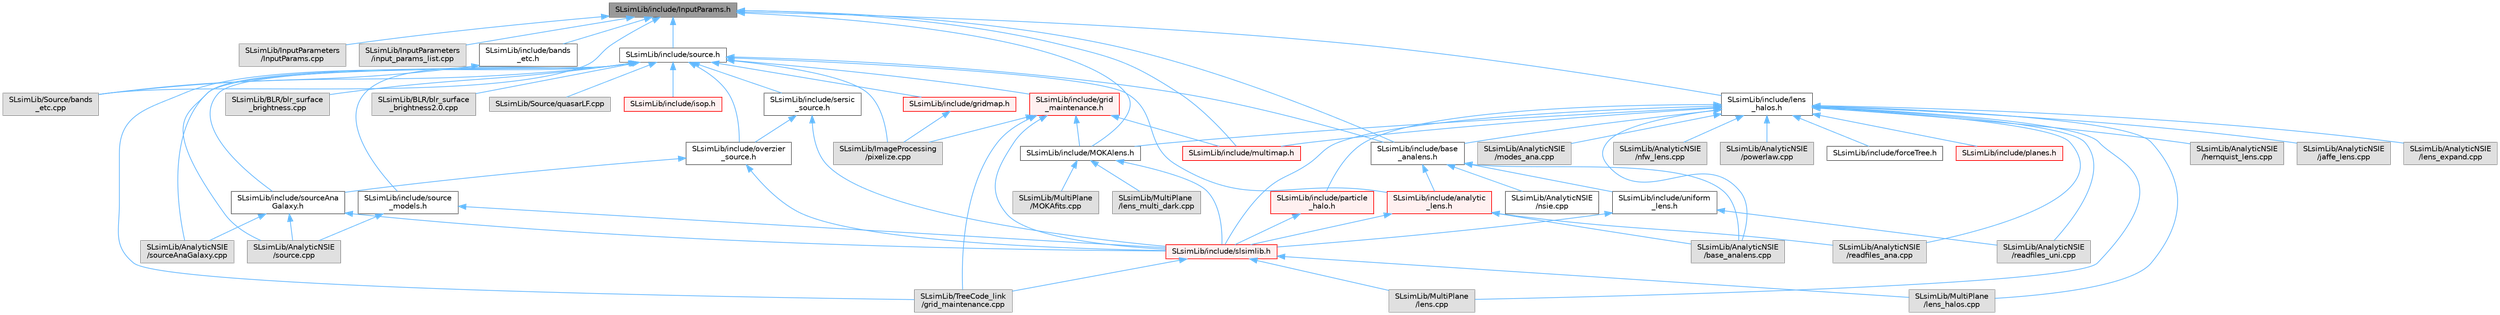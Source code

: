 digraph "SLsimLib/include/InputParams.h"
{
 // LATEX_PDF_SIZE
  bgcolor="transparent";
  edge [fontname=Helvetica,fontsize=10,labelfontname=Helvetica,labelfontsize=10];
  node [fontname=Helvetica,fontsize=10,shape=box,height=0.2,width=0.4];
  Node1 [id="Node000001",label="SLsimLib/include/InputParams.h",height=0.2,width=0.4,color="gray40", fillcolor="grey60", style="filled", fontcolor="black",tooltip=" "];
  Node1 -> Node2 [id="edge77_Node000001_Node000002",dir="back",color="steelblue1",style="solid",tooltip=" "];
  Node2 [id="Node000002",label="SLsimLib/InputParameters\l/InputParams.cpp",height=0.2,width=0.4,color="grey60", fillcolor="#E0E0E0", style="filled",tooltip=" "];
  Node1 -> Node3 [id="edge78_Node000001_Node000003",dir="back",color="steelblue1",style="solid",tooltip=" "];
  Node3 [id="Node000003",label="SLsimLib/InputParameters\l/input_params_list.cpp",height=0.2,width=0.4,color="grey60", fillcolor="#E0E0E0", style="filled",tooltip=" "];
  Node1 -> Node4 [id="edge79_Node000001_Node000004",dir="back",color="steelblue1",style="solid",tooltip=" "];
  Node4 [id="Node000004",label="SLsimLib/Source/bands\l_etc.cpp",height=0.2,width=0.4,color="grey60", fillcolor="#E0E0E0", style="filled",tooltip=" "];
  Node1 -> Node5 [id="edge80_Node000001_Node000005",dir="back",color="steelblue1",style="solid",tooltip=" "];
  Node5 [id="Node000005",label="SLsimLib/include/MOKAlens.h",height=0.2,width=0.4,color="grey40", fillcolor="white", style="filled",URL="$_m_o_k_alens_8h_source.html",tooltip=" "];
  Node5 -> Node6 [id="edge81_Node000005_Node000006",dir="back",color="steelblue1",style="solid",tooltip=" "];
  Node6 [id="Node000006",label="SLsimLib/MultiPlane\l/MOKAfits.cpp",height=0.2,width=0.4,color="grey60", fillcolor="#E0E0E0", style="filled",tooltip=" "];
  Node5 -> Node7 [id="edge82_Node000005_Node000007",dir="back",color="steelblue1",style="solid",tooltip=" "];
  Node7 [id="Node000007",label="SLsimLib/MultiPlane\l/lens_multi_dark.cpp",height=0.2,width=0.4,color="grey60", fillcolor="#E0E0E0", style="filled",tooltip=" "];
  Node5 -> Node8 [id="edge83_Node000005_Node000008",dir="back",color="steelblue1",style="solid",tooltip=" "];
  Node8 [id="Node000008",label="SLsimLib/include/slsimlib.h",height=0.2,width=0.4,color="red", fillcolor="#FFF0F0", style="filled",URL="$slsimlib_8h.html",tooltip="Master header file for all routines in SLsimLib. Should be the only header file that needs to be incl..."];
  Node8 -> Node10 [id="edge84_Node000008_Node000010",dir="back",color="steelblue1",style="solid",tooltip=" "];
  Node10 [id="Node000010",label="SLsimLib/MultiPlane\l/lens.cpp",height=0.2,width=0.4,color="grey60", fillcolor="#E0E0E0", style="filled",tooltip=" "];
  Node8 -> Node11 [id="edge85_Node000008_Node000011",dir="back",color="steelblue1",style="solid",tooltip=" "];
  Node11 [id="Node000011",label="SLsimLib/MultiPlane\l/lens_halos.cpp",height=0.2,width=0.4,color="grey60", fillcolor="#E0E0E0", style="filled",tooltip=" "];
  Node8 -> Node27 [id="edge86_Node000008_Node000027",dir="back",color="steelblue1",style="solid",tooltip=" "];
  Node27 [id="Node000027",label="SLsimLib/TreeCode_link\l/grid_maintenance.cpp",height=0.2,width=0.4,color="grey60", fillcolor="#E0E0E0", style="filled",tooltip=" "];
  Node1 -> Node35 [id="edge87_Node000001_Node000035",dir="back",color="steelblue1",style="solid",tooltip=" "];
  Node35 [id="Node000035",label="SLsimLib/include/bands\l_etc.h",height=0.2,width=0.4,color="grey40", fillcolor="white", style="filled",URL="$bands__etc_8h_source.html",tooltip=" "];
  Node35 -> Node4 [id="edge88_Node000035_Node000004",dir="back",color="steelblue1",style="solid",tooltip=" "];
  Node1 -> Node36 [id="edge89_Node000001_Node000036",dir="back",color="steelblue1",style="solid",tooltip=" "];
  Node36 [id="Node000036",label="SLsimLib/include/base\l_analens.h",height=0.2,width=0.4,color="grey40", fillcolor="white", style="filled",URL="$base__analens_8h_source.html",tooltip=" "];
  Node36 -> Node37 [id="edge90_Node000036_Node000037",dir="back",color="steelblue1",style="solid",tooltip=" "];
  Node37 [id="Node000037",label="SLsimLib/AnalyticNSIE\l/base_analens.cpp",height=0.2,width=0.4,color="grey60", fillcolor="#E0E0E0", style="filled",tooltip=" "];
  Node36 -> Node38 [id="edge91_Node000036_Node000038",dir="back",color="steelblue1",style="solid",tooltip=" "];
  Node38 [id="Node000038",label="SLsimLib/AnalyticNSIE\l/nsie.cpp",height=0.2,width=0.4,color="grey40", fillcolor="white", style="filled",URL="$nsie_8cpp.html",tooltip="routines for calculating the lensing properties of a non-singular isothermal ellipsoid written by R...."];
  Node36 -> Node39 [id="edge92_Node000036_Node000039",dir="back",color="steelblue1",style="solid",tooltip=" "];
  Node39 [id="Node000039",label="SLsimLib/include/analytic\l_lens.h",height=0.2,width=0.4,color="red", fillcolor="#FFF0F0", style="filled",URL="$analytic__lens_8h_source.html",tooltip=" "];
  Node39 -> Node37 [id="edge93_Node000039_Node000037",dir="back",color="steelblue1",style="solid",tooltip=" "];
  Node39 -> Node41 [id="edge94_Node000039_Node000041",dir="back",color="steelblue1",style="solid",tooltip=" "];
  Node41 [id="Node000041",label="SLsimLib/AnalyticNSIE\l/readfiles_ana.cpp",height=0.2,width=0.4,color="grey60", fillcolor="#E0E0E0", style="filled",tooltip=" "];
  Node39 -> Node8 [id="edge95_Node000039_Node000008",dir="back",color="steelblue1",style="solid",tooltip=" "];
  Node36 -> Node45 [id="edge96_Node000036_Node000045",dir="back",color="steelblue1",style="solid",tooltip=" "];
  Node45 [id="Node000045",label="SLsimLib/include/uniform\l_lens.h",height=0.2,width=0.4,color="grey40", fillcolor="white", style="filled",URL="$uniform__lens_8h_source.html",tooltip=" "];
  Node45 -> Node46 [id="edge97_Node000045_Node000046",dir="back",color="steelblue1",style="solid",tooltip=" "];
  Node46 [id="Node000046",label="SLsimLib/AnalyticNSIE\l/readfiles_uni.cpp",height=0.2,width=0.4,color="grey60", fillcolor="#E0E0E0", style="filled",tooltip=" "];
  Node45 -> Node8 [id="edge98_Node000045_Node000008",dir="back",color="steelblue1",style="solid",tooltip=" "];
  Node1 -> Node47 [id="edge99_Node000001_Node000047",dir="back",color="steelblue1",style="solid",tooltip=" "];
  Node47 [id="Node000047",label="SLsimLib/include/lens\l_halos.h",height=0.2,width=0.4,color="grey40", fillcolor="white", style="filled",URL="$lens__halos_8h_source.html",tooltip=" "];
  Node47 -> Node37 [id="edge100_Node000047_Node000037",dir="back",color="steelblue1",style="solid",tooltip=" "];
  Node47 -> Node48 [id="edge101_Node000047_Node000048",dir="back",color="steelblue1",style="solid",tooltip=" "];
  Node48 [id="Node000048",label="SLsimLib/AnalyticNSIE\l/hernquist_lens.cpp",height=0.2,width=0.4,color="grey60", fillcolor="#E0E0E0", style="filled",tooltip=" "];
  Node47 -> Node49 [id="edge102_Node000047_Node000049",dir="back",color="steelblue1",style="solid",tooltip=" "];
  Node49 [id="Node000049",label="SLsimLib/AnalyticNSIE\l/jaffe_lens.cpp",height=0.2,width=0.4,color="grey60", fillcolor="#E0E0E0", style="filled",tooltip=" "];
  Node47 -> Node50 [id="edge103_Node000047_Node000050",dir="back",color="steelblue1",style="solid",tooltip=" "];
  Node50 [id="Node000050",label="SLsimLib/AnalyticNSIE\l/lens_expand.cpp",height=0.2,width=0.4,color="grey60", fillcolor="#E0E0E0", style="filled",tooltip=" "];
  Node47 -> Node51 [id="edge104_Node000047_Node000051",dir="back",color="steelblue1",style="solid",tooltip=" "];
  Node51 [id="Node000051",label="SLsimLib/AnalyticNSIE\l/modes_ana.cpp",height=0.2,width=0.4,color="grey60", fillcolor="#E0E0E0", style="filled",tooltip=" "];
  Node47 -> Node52 [id="edge105_Node000047_Node000052",dir="back",color="steelblue1",style="solid",tooltip=" "];
  Node52 [id="Node000052",label="SLsimLib/AnalyticNSIE\l/nfw_lens.cpp",height=0.2,width=0.4,color="grey60", fillcolor="#E0E0E0", style="filled",tooltip=" "];
  Node47 -> Node53 [id="edge106_Node000047_Node000053",dir="back",color="steelblue1",style="solid",tooltip=" "];
  Node53 [id="Node000053",label="SLsimLib/AnalyticNSIE\l/powerlaw.cpp",height=0.2,width=0.4,color="grey60", fillcolor="#E0E0E0", style="filled",tooltip=" "];
  Node47 -> Node41 [id="edge107_Node000047_Node000041",dir="back",color="steelblue1",style="solid",tooltip=" "];
  Node47 -> Node46 [id="edge108_Node000047_Node000046",dir="back",color="steelblue1",style="solid",tooltip=" "];
  Node47 -> Node10 [id="edge109_Node000047_Node000010",dir="back",color="steelblue1",style="solid",tooltip=" "];
  Node47 -> Node11 [id="edge110_Node000047_Node000011",dir="back",color="steelblue1",style="solid",tooltip=" "];
  Node47 -> Node5 [id="edge111_Node000047_Node000005",dir="back",color="steelblue1",style="solid",tooltip=" "];
  Node47 -> Node36 [id="edge112_Node000047_Node000036",dir="back",color="steelblue1",style="solid",tooltip=" "];
  Node47 -> Node54 [id="edge113_Node000047_Node000054",dir="back",color="steelblue1",style="solid",tooltip=" "];
  Node54 [id="Node000054",label="SLsimLib/include/forceTree.h",height=0.2,width=0.4,color="grey40", fillcolor="white", style="filled",URL="$force_tree_8h_source.html",tooltip=" "];
  Node47 -> Node55 [id="edge114_Node000047_Node000055",dir="back",color="steelblue1",style="solid",tooltip=" "];
  Node55 [id="Node000055",label="SLsimLib/include/multimap.h",height=0.2,width=0.4,color="red", fillcolor="#FFF0F0", style="filled",URL="$multimap_8h_source.html",tooltip=" "];
  Node47 -> Node56 [id="edge115_Node000047_Node000056",dir="back",color="steelblue1",style="solid",tooltip=" "];
  Node56 [id="Node000056",label="SLsimLib/include/particle\l_halo.h",height=0.2,width=0.4,color="red", fillcolor="#FFF0F0", style="filled",URL="$particle__halo_8h_source.html",tooltip=" "];
  Node56 -> Node8 [id="edge116_Node000056_Node000008",dir="back",color="steelblue1",style="solid",tooltip=" "];
  Node47 -> Node59 [id="edge117_Node000047_Node000059",dir="back",color="steelblue1",style="solid",tooltip=" "];
  Node59 [id="Node000059",label="SLsimLib/include/planes.h",height=0.2,width=0.4,color="red", fillcolor="#FFF0F0", style="filled",URL="$planes_8h_source.html",tooltip=" "];
  Node47 -> Node8 [id="edge118_Node000047_Node000008",dir="back",color="steelblue1",style="solid",tooltip=" "];
  Node1 -> Node55 [id="edge119_Node000001_Node000055",dir="back",color="steelblue1",style="solid",tooltip=" "];
  Node1 -> Node73 [id="edge120_Node000001_Node000073",dir="back",color="steelblue1",style="solid",tooltip=" "];
  Node73 [id="Node000073",label="SLsimLib/include/source.h",height=0.2,width=0.4,color="grey40", fillcolor="white", style="filled",URL="$source_8h_source.html",tooltip=" "];
  Node73 -> Node74 [id="edge121_Node000073_Node000074",dir="back",color="steelblue1",style="solid",tooltip=" "];
  Node74 [id="Node000074",label="SLsimLib/AnalyticNSIE\l/source.cpp",height=0.2,width=0.4,color="grey60", fillcolor="#E0E0E0", style="filled",tooltip=" "];
  Node73 -> Node75 [id="edge122_Node000073_Node000075",dir="back",color="steelblue1",style="solid",tooltip=" "];
  Node75 [id="Node000075",label="SLsimLib/AnalyticNSIE\l/sourceAnaGalaxy.cpp",height=0.2,width=0.4,color="grey60", fillcolor="#E0E0E0", style="filled",tooltip=" "];
  Node73 -> Node76 [id="edge123_Node000073_Node000076",dir="back",color="steelblue1",style="solid",tooltip=" "];
  Node76 [id="Node000076",label="SLsimLib/BLR/blr_surface\l_brightness.cpp",height=0.2,width=0.4,color="grey60", fillcolor="#E0E0E0", style="filled",tooltip=" "];
  Node73 -> Node77 [id="edge124_Node000073_Node000077",dir="back",color="steelblue1",style="solid",tooltip=" "];
  Node77 [id="Node000077",label="SLsimLib/BLR/blr_surface\l_brightness2.0.cpp",height=0.2,width=0.4,color="grey60", fillcolor="#E0E0E0", style="filled",tooltip=" "];
  Node73 -> Node66 [id="edge125_Node000073_Node000066",dir="back",color="steelblue1",style="solid",tooltip=" "];
  Node66 [id="Node000066",label="SLsimLib/ImageProcessing\l/pixelize.cpp",height=0.2,width=0.4,color="grey60", fillcolor="#E0E0E0", style="filled",tooltip=" "];
  Node73 -> Node4 [id="edge126_Node000073_Node000004",dir="back",color="steelblue1",style="solid",tooltip=" "];
  Node73 -> Node78 [id="edge127_Node000073_Node000078",dir="back",color="steelblue1",style="solid",tooltip=" "];
  Node78 [id="Node000078",label="SLsimLib/Source/quasarLF.cpp",height=0.2,width=0.4,color="grey60", fillcolor="#E0E0E0", style="filled",tooltip=" "];
  Node73 -> Node27 [id="edge128_Node000073_Node000027",dir="back",color="steelblue1",style="solid",tooltip=" "];
  Node73 -> Node39 [id="edge129_Node000073_Node000039",dir="back",color="steelblue1",style="solid",tooltip=" "];
  Node73 -> Node36 [id="edge130_Node000073_Node000036",dir="back",color="steelblue1",style="solid",tooltip=" "];
  Node73 -> Node65 [id="edge131_Node000073_Node000065",dir="back",color="steelblue1",style="solid",tooltip=" "];
  Node65 [id="Node000065",label="SLsimLib/include/grid\l_maintenance.h",height=0.2,width=0.4,color="red", fillcolor="#FFF0F0", style="filled",URL="$grid__maintenance_8h_source.html",tooltip=" "];
  Node65 -> Node66 [id="edge132_Node000065_Node000066",dir="back",color="steelblue1",style="solid",tooltip=" "];
  Node65 -> Node27 [id="edge133_Node000065_Node000027",dir="back",color="steelblue1",style="solid",tooltip=" "];
  Node65 -> Node5 [id="edge134_Node000065_Node000005",dir="back",color="steelblue1",style="solid",tooltip=" "];
  Node65 -> Node55 [id="edge135_Node000065_Node000055",dir="back",color="steelblue1",style="solid",tooltip=" "];
  Node65 -> Node8 [id="edge136_Node000065_Node000008",dir="back",color="steelblue1",style="solid",tooltip=" "];
  Node73 -> Node71 [id="edge137_Node000073_Node000071",dir="back",color="steelblue1",style="solid",tooltip=" "];
  Node71 [id="Node000071",label="SLsimLib/include/gridmap.h",height=0.2,width=0.4,color="red", fillcolor="#FFF0F0", style="filled",URL="$gridmap_8h_source.html",tooltip=" "];
  Node71 -> Node66 [id="edge138_Node000071_Node000066",dir="back",color="steelblue1",style="solid",tooltip=" "];
  Node73 -> Node79 [id="edge139_Node000073_Node000079",dir="back",color="steelblue1",style="solid",tooltip=" "];
  Node79 [id="Node000079",label="SLsimLib/include/isop.h",height=0.2,width=0.4,color="red", fillcolor="#FFF0F0", style="filled",URL="$isop_8h_source.html",tooltip=" "];
  Node73 -> Node81 [id="edge140_Node000073_Node000081",dir="back",color="steelblue1",style="solid",tooltip=" "];
  Node81 [id="Node000081",label="SLsimLib/include/overzier\l_source.h",height=0.2,width=0.4,color="grey40", fillcolor="white", style="filled",URL="$overzier__source_8h_source.html",tooltip=" "];
  Node81 -> Node8 [id="edge141_Node000081_Node000008",dir="back",color="steelblue1",style="solid",tooltip=" "];
  Node81 -> Node82 [id="edge142_Node000081_Node000082",dir="back",color="steelblue1",style="solid",tooltip=" "];
  Node82 [id="Node000082",label="SLsimLib/include/sourceAna\lGalaxy.h",height=0.2,width=0.4,color="grey40", fillcolor="white", style="filled",URL="$source_ana_galaxy_8h_source.html",tooltip=" "];
  Node82 -> Node74 [id="edge143_Node000082_Node000074",dir="back",color="steelblue1",style="solid",tooltip=" "];
  Node82 -> Node75 [id="edge144_Node000082_Node000075",dir="back",color="steelblue1",style="solid",tooltip=" "];
  Node82 -> Node8 [id="edge145_Node000082_Node000008",dir="back",color="steelblue1",style="solid",tooltip=" "];
  Node73 -> Node83 [id="edge146_Node000073_Node000083",dir="back",color="steelblue1",style="solid",tooltip=" "];
  Node83 [id="Node000083",label="SLsimLib/include/sersic\l_source.h",height=0.2,width=0.4,color="grey40", fillcolor="white", style="filled",URL="$sersic__source_8h_source.html",tooltip=" "];
  Node83 -> Node81 [id="edge147_Node000083_Node000081",dir="back",color="steelblue1",style="solid",tooltip=" "];
  Node83 -> Node8 [id="edge148_Node000083_Node000008",dir="back",color="steelblue1",style="solid",tooltip=" "];
  Node73 -> Node82 [id="edge149_Node000073_Node000082",dir="back",color="steelblue1",style="solid",tooltip=" "];
  Node73 -> Node84 [id="edge150_Node000073_Node000084",dir="back",color="steelblue1",style="solid",tooltip=" "];
  Node84 [id="Node000084",label="SLsimLib/include/source\l_models.h",height=0.2,width=0.4,color="grey40", fillcolor="white", style="filled",URL="$source__models_8h_source.html",tooltip=" "];
  Node84 -> Node74 [id="edge151_Node000084_Node000074",dir="back",color="steelblue1",style="solid",tooltip=" "];
  Node84 -> Node8 [id="edge152_Node000084_Node000008",dir="back",color="steelblue1",style="solid",tooltip=" "];
}
